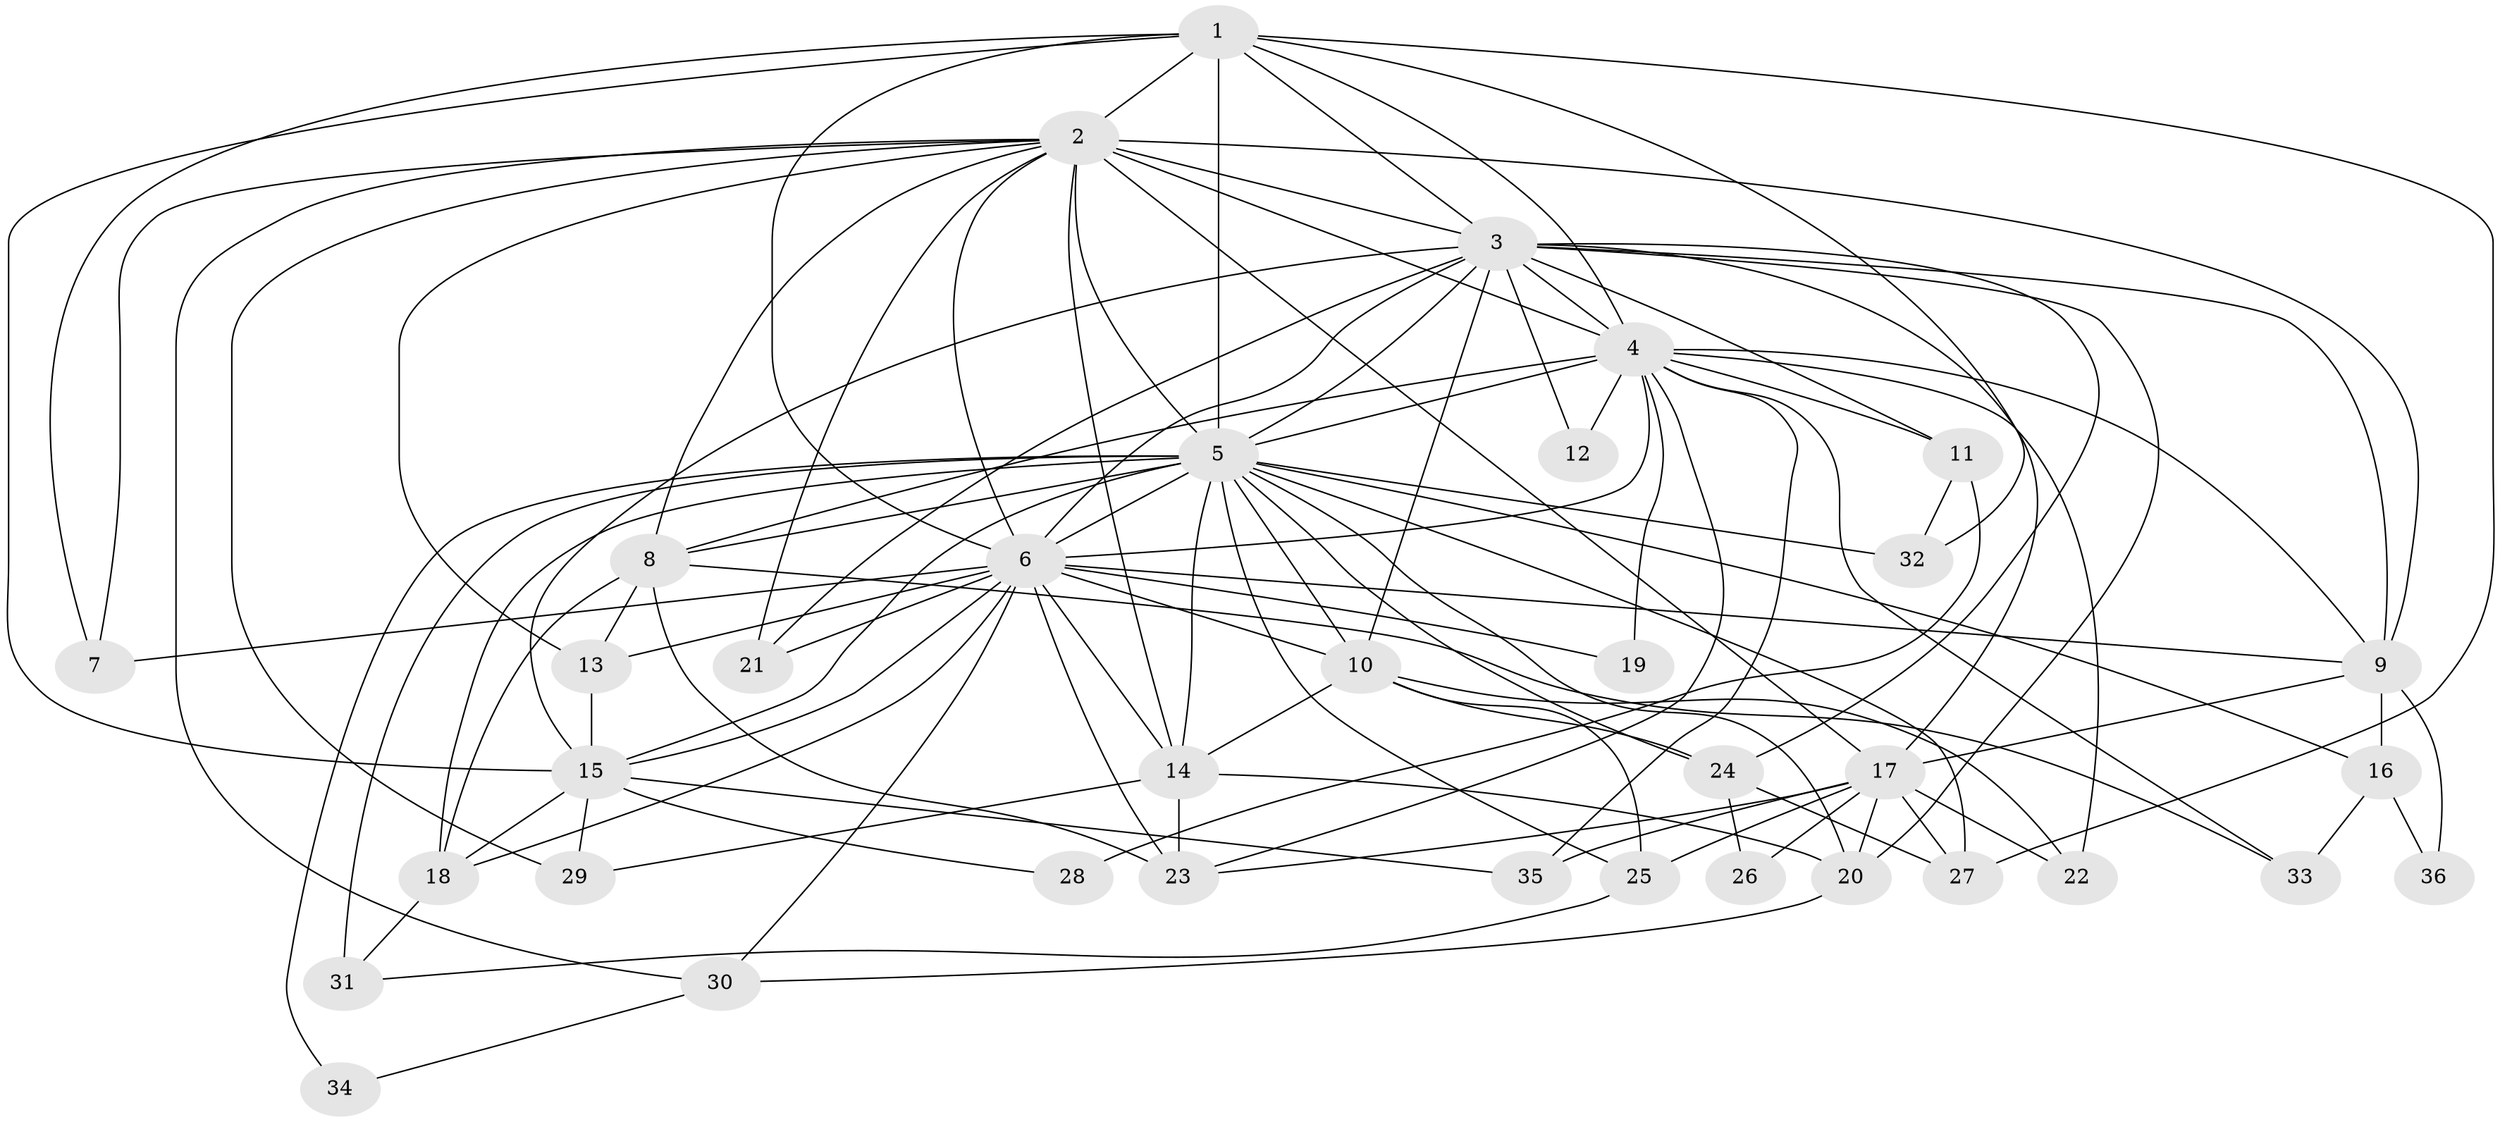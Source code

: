 // original degree distribution, {15: 0.009009009009009009, 17: 0.018018018018018018, 23: 0.009009009009009009, 21: 0.009009009009009009, 13: 0.009009009009009009, 20: 0.009009009009009009, 27: 0.009009009009009009, 33: 0.009009009009009009, 19: 0.009009009009009009, 3: 0.15315315315315314, 2: 0.5315315315315315, 6: 0.02702702702702703, 4: 0.12612612612612611, 9: 0.009009009009009009, 5: 0.05405405405405406, 7: 0.009009009009009009}
// Generated by graph-tools (version 1.1) at 2025/49/03/04/25 22:49:27]
// undirected, 36 vertices, 106 edges
graph export_dot {
  node [color=gray90,style=filled];
  1;
  2;
  3;
  4;
  5;
  6;
  7;
  8;
  9;
  10;
  11;
  12;
  13;
  14;
  15;
  16;
  17;
  18;
  19;
  20;
  21;
  22;
  23;
  24;
  25;
  26;
  27;
  28;
  29;
  30;
  31;
  32;
  33;
  34;
  35;
  36;
  1 -- 2 [weight=4.0];
  1 -- 3 [weight=4.0];
  1 -- 4 [weight=4.0];
  1 -- 5 [weight=13.0];
  1 -- 6 [weight=2.0];
  1 -- 7 [weight=1.0];
  1 -- 15 [weight=2.0];
  1 -- 27 [weight=1.0];
  1 -- 32 [weight=3.0];
  2 -- 3 [weight=4.0];
  2 -- 4 [weight=4.0];
  2 -- 5 [weight=2.0];
  2 -- 6 [weight=3.0];
  2 -- 7 [weight=1.0];
  2 -- 8 [weight=1.0];
  2 -- 9 [weight=1.0];
  2 -- 13 [weight=3.0];
  2 -- 14 [weight=1.0];
  2 -- 17 [weight=2.0];
  2 -- 21 [weight=1.0];
  2 -- 29 [weight=2.0];
  2 -- 30 [weight=1.0];
  3 -- 4 [weight=4.0];
  3 -- 5 [weight=5.0];
  3 -- 6 [weight=2.0];
  3 -- 9 [weight=2.0];
  3 -- 10 [weight=6.0];
  3 -- 11 [weight=2.0];
  3 -- 12 [weight=2.0];
  3 -- 15 [weight=1.0];
  3 -- 17 [weight=8.0];
  3 -- 20 [weight=2.0];
  3 -- 21 [weight=1.0];
  3 -- 24 [weight=1.0];
  4 -- 5 [weight=2.0];
  4 -- 6 [weight=3.0];
  4 -- 8 [weight=2.0];
  4 -- 9 [weight=1.0];
  4 -- 11 [weight=1.0];
  4 -- 12 [weight=1.0];
  4 -- 19 [weight=2.0];
  4 -- 22 [weight=1.0];
  4 -- 23 [weight=1.0];
  4 -- 33 [weight=2.0];
  4 -- 35 [weight=1.0];
  5 -- 6 [weight=4.0];
  5 -- 8 [weight=2.0];
  5 -- 10 [weight=2.0];
  5 -- 14 [weight=1.0];
  5 -- 15 [weight=1.0];
  5 -- 16 [weight=1.0];
  5 -- 18 [weight=2.0];
  5 -- 20 [weight=2.0];
  5 -- 24 [weight=1.0];
  5 -- 25 [weight=1.0];
  5 -- 27 [weight=1.0];
  5 -- 31 [weight=4.0];
  5 -- 32 [weight=1.0];
  5 -- 34 [weight=1.0];
  6 -- 7 [weight=1.0];
  6 -- 9 [weight=2.0];
  6 -- 10 [weight=1.0];
  6 -- 13 [weight=1.0];
  6 -- 14 [weight=2.0];
  6 -- 15 [weight=1.0];
  6 -- 18 [weight=1.0];
  6 -- 19 [weight=1.0];
  6 -- 21 [weight=2.0];
  6 -- 23 [weight=5.0];
  6 -- 30 [weight=1.0];
  8 -- 13 [weight=1.0];
  8 -- 18 [weight=1.0];
  8 -- 23 [weight=1.0];
  8 -- 33 [weight=1.0];
  9 -- 16 [weight=1.0];
  9 -- 17 [weight=1.0];
  9 -- 36 [weight=1.0];
  10 -- 14 [weight=2.0];
  10 -- 22 [weight=2.0];
  10 -- 24 [weight=1.0];
  10 -- 25 [weight=1.0];
  11 -- 28 [weight=2.0];
  11 -- 32 [weight=2.0];
  13 -- 15 [weight=1.0];
  14 -- 20 [weight=1.0];
  14 -- 23 [weight=1.0];
  14 -- 29 [weight=1.0];
  15 -- 18 [weight=1.0];
  15 -- 28 [weight=1.0];
  15 -- 29 [weight=1.0];
  15 -- 35 [weight=1.0];
  16 -- 33 [weight=1.0];
  16 -- 36 [weight=1.0];
  17 -- 20 [weight=1.0];
  17 -- 22 [weight=1.0];
  17 -- 23 [weight=1.0];
  17 -- 25 [weight=2.0];
  17 -- 26 [weight=1.0];
  17 -- 27 [weight=1.0];
  17 -- 35 [weight=1.0];
  18 -- 31 [weight=1.0];
  20 -- 30 [weight=1.0];
  24 -- 26 [weight=1.0];
  24 -- 27 [weight=1.0];
  25 -- 31 [weight=1.0];
  30 -- 34 [weight=1.0];
}
